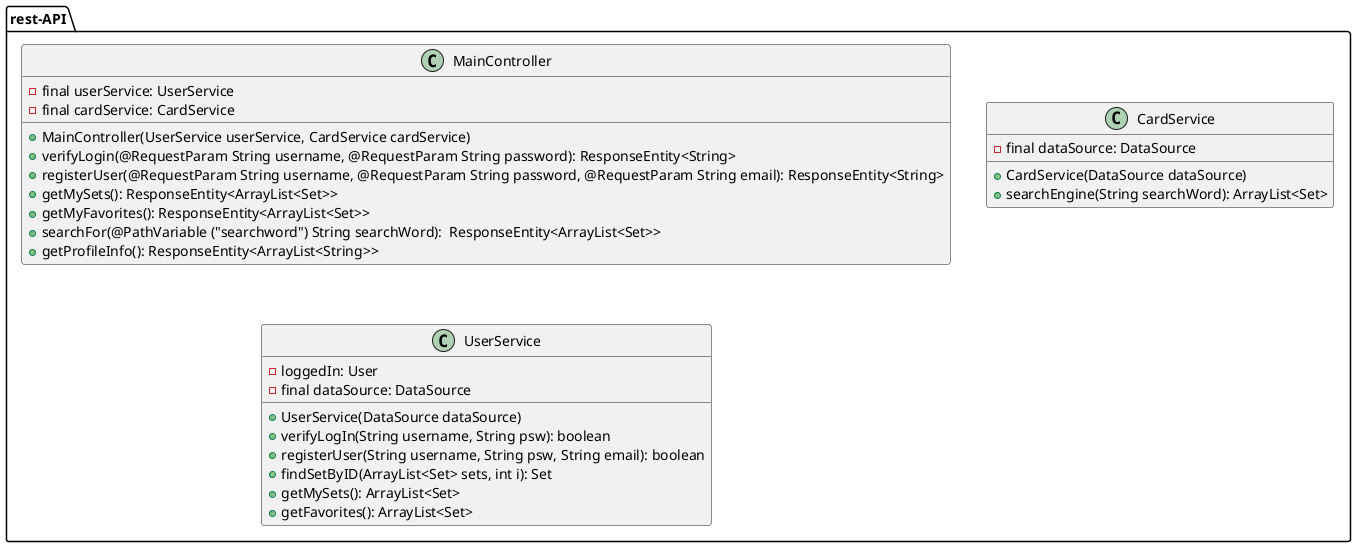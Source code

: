 @startuml flashyRestAPIClassDiagram
package rest-API {
    class MainController {
        - final userService: UserService
        - final cardService: CardService

        + MainController(UserService userService, CardService cardService)
        + verifyLogin(@RequestParam String username, @RequestParam String password): ResponseEntity<String>
        + registerUser(@RequestParam String username, @RequestParam String password, @RequestParam String email): ResponseEntity<String>
        + getMySets(): ResponseEntity<ArrayList<Set>>
        + getMyFavorites(): ResponseEntity<ArrayList<Set>>
        + searchFor(@PathVariable ("searchword") String searchWord):  ResponseEntity<ArrayList<Set>>
        + getProfileInfo(): ResponseEntity<ArrayList<String>>
    }
    class CardService {
        - final dataSource: DataSource

        +  CardService(DataSource dataSource)
        + searchEngine(String searchWord): ArrayList<Set>
    }
    class UserService {
        - loggedIn: User
        - final dataSource: DataSource

        + UserService(DataSource dataSource)
        + verifyLogIn(String username, String psw): boolean 
        + registerUser(String username, String psw, String email): boolean 
        + findSetByID(ArrayList<Set> sets, int i): Set
        + getMySets(): ArrayList<Set>
        + getFavorites(): ArrayList<Set>
    }
}
@enduml
